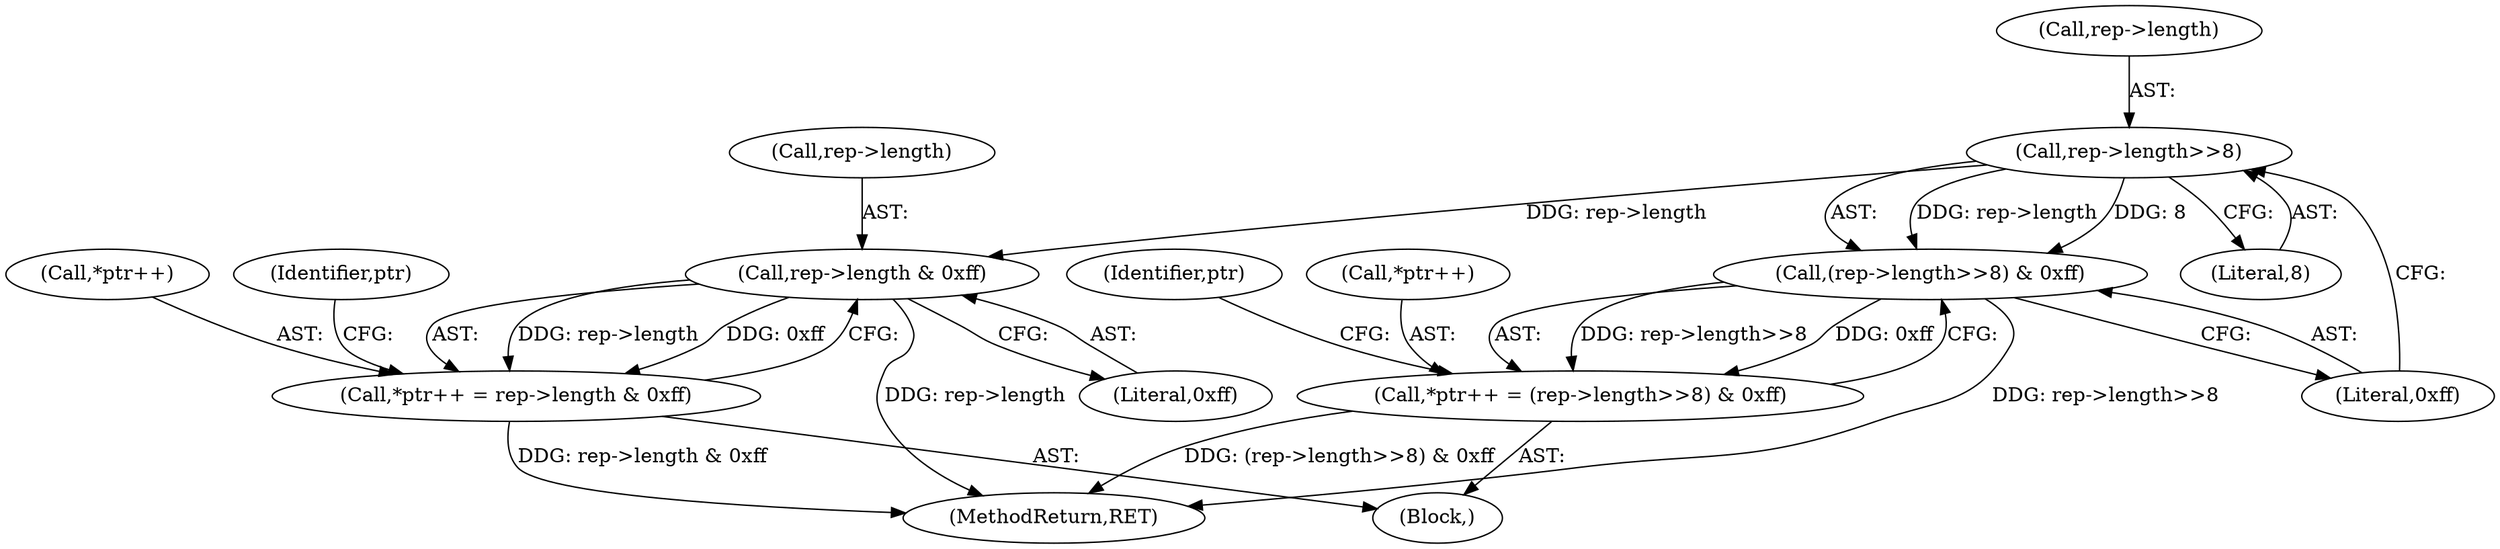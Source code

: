 digraph "0_krb5_cf1a0c411b2668c57c41e9c4efd15ba17b6b322c@pointer" {
"1001153" [label="(Call,rep->length>>8)"];
"1001152" [label="(Call,(rep->length>>8) & 0xff)"];
"1001148" [label="(Call,*ptr++ = (rep->length>>8) & 0xff)"];
"1001163" [label="(Call,rep->length & 0xff)"];
"1001159" [label="(Call,*ptr++ = rep->length & 0xff)"];
"1001148" [label="(Call,*ptr++ = (rep->length>>8) & 0xff)"];
"1001260" [label="(MethodReturn,RET)"];
"1001164" [label="(Call,rep->length)"];
"1001152" [label="(Call,(rep->length>>8) & 0xff)"];
"1001157" [label="(Literal,8)"];
"1001158" [label="(Literal,0xff)"];
"1001154" [label="(Call,rep->length)"];
"1000130" [label="(Block,)"];
"1001163" [label="(Call,rep->length & 0xff)"];
"1001167" [label="(Literal,0xff)"];
"1001159" [label="(Call,*ptr++ = rep->length & 0xff)"];
"1001162" [label="(Identifier,ptr)"];
"1001160" [label="(Call,*ptr++)"];
"1001149" [label="(Call,*ptr++)"];
"1001153" [label="(Call,rep->length>>8)"];
"1001171" [label="(Identifier,ptr)"];
"1001153" -> "1001152"  [label="AST: "];
"1001153" -> "1001157"  [label="CFG: "];
"1001154" -> "1001153"  [label="AST: "];
"1001157" -> "1001153"  [label="AST: "];
"1001158" -> "1001153"  [label="CFG: "];
"1001153" -> "1001152"  [label="DDG: rep->length"];
"1001153" -> "1001152"  [label="DDG: 8"];
"1001153" -> "1001163"  [label="DDG: rep->length"];
"1001152" -> "1001148"  [label="AST: "];
"1001152" -> "1001158"  [label="CFG: "];
"1001158" -> "1001152"  [label="AST: "];
"1001148" -> "1001152"  [label="CFG: "];
"1001152" -> "1001260"  [label="DDG: rep->length>>8"];
"1001152" -> "1001148"  [label="DDG: rep->length>>8"];
"1001152" -> "1001148"  [label="DDG: 0xff"];
"1001148" -> "1000130"  [label="AST: "];
"1001149" -> "1001148"  [label="AST: "];
"1001162" -> "1001148"  [label="CFG: "];
"1001148" -> "1001260"  [label="DDG: (rep->length>>8) & 0xff"];
"1001163" -> "1001159"  [label="AST: "];
"1001163" -> "1001167"  [label="CFG: "];
"1001164" -> "1001163"  [label="AST: "];
"1001167" -> "1001163"  [label="AST: "];
"1001159" -> "1001163"  [label="CFG: "];
"1001163" -> "1001260"  [label="DDG: rep->length"];
"1001163" -> "1001159"  [label="DDG: rep->length"];
"1001163" -> "1001159"  [label="DDG: 0xff"];
"1001159" -> "1000130"  [label="AST: "];
"1001160" -> "1001159"  [label="AST: "];
"1001171" -> "1001159"  [label="CFG: "];
"1001159" -> "1001260"  [label="DDG: rep->length & 0xff"];
}
